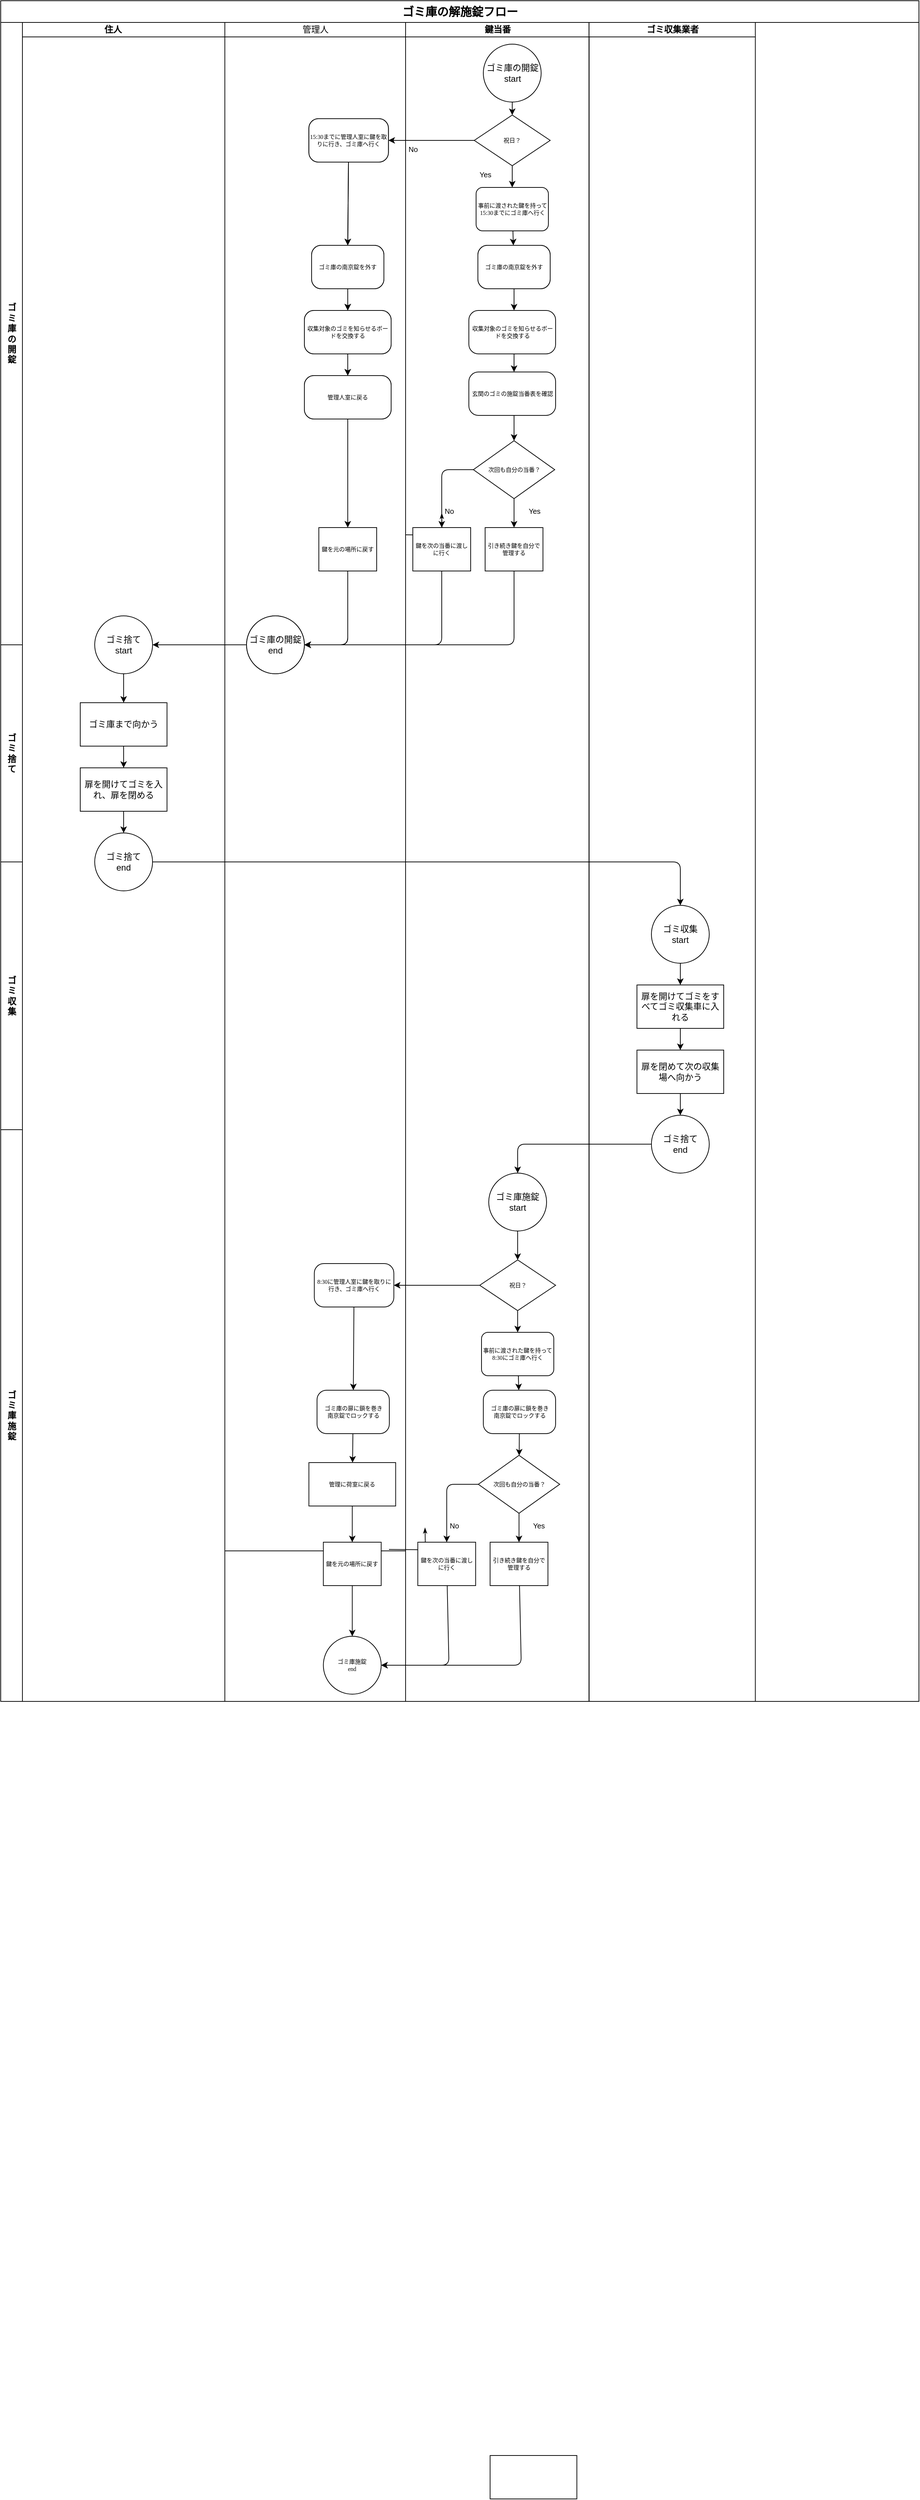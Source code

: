 <mxfile>
    <diagram name="Page-1" id="74e2e168-ea6b-b213-b513-2b3c1d86103e">
        <mxGraphModel dx="1871" dy="1198" grid="1" gridSize="10" guides="1" tooltips="1" connect="1" arrows="1" fold="1" page="1" pageScale="1" pageWidth="1100" pageHeight="850" background="none" math="0" shadow="0">
            <root>
                <mxCell id="0"/>
                <mxCell id="1" parent="0"/>
                <mxCell id="77e6c97f196da883-1" value="&lt;font style=&quot;font-size: 16px;&quot;&gt;ゴミ庫の解施錠フロー&lt;/font&gt;" style="swimlane;html=1;childLayout=stackLayout;startSize=30;rounded=0;shadow=0;labelBackgroundColor=none;strokeWidth=1;fontFamily=Verdana;fontSize=8;align=center;" parent="1" vertex="1">
                    <mxGeometry x="10" y="10" width="1270" height="2350" as="geometry"/>
                </mxCell>
                <mxCell id="77e6c97f196da883-2" value="住人" style="swimlane;html=1;startSize=20;" parent="77e6c97f196da883-1" vertex="1">
                    <mxGeometry y="30" width="310" height="2320" as="geometry"/>
                </mxCell>
                <mxCell id="102" value="扉を開けてゴミを入れ、扉を閉める" style="whiteSpace=wrap;html=1;" vertex="1" parent="77e6c97f196da883-2">
                    <mxGeometry x="110" y="1030" width="120" height="60" as="geometry"/>
                </mxCell>
                <mxCell id="103" value="" style="edgeStyle=none;html=1;" edge="1" parent="77e6c97f196da883-2" source="101" target="102">
                    <mxGeometry relative="1" as="geometry"/>
                </mxCell>
                <mxCell id="101" value="ゴミ庫まで向かう" style="whiteSpace=wrap;html=1;" vertex="1" parent="77e6c97f196da883-2">
                    <mxGeometry x="110" y="940" width="120" height="60" as="geometry"/>
                </mxCell>
                <mxCell id="134" value="" style="edgeStyle=none;html=1;" edge="1" parent="77e6c97f196da883-2" source="133" target="101">
                    <mxGeometry relative="1" as="geometry"/>
                </mxCell>
                <mxCell id="133" value="ゴミ捨て&lt;br&gt;start" style="ellipse;whiteSpace=wrap;html=1;" vertex="1" parent="77e6c97f196da883-2">
                    <mxGeometry x="130" y="820" width="80" height="80" as="geometry"/>
                </mxCell>
                <mxCell id="yHSWQD2_WqVUU6HUphyu-60" value="ゴ&lt;div&gt;ミ&lt;/div&gt;&lt;div&gt;庫&lt;/div&gt;&lt;div&gt;の&lt;/div&gt;&lt;div&gt;開&lt;/div&gt;&lt;div&gt;錠&lt;/div&gt;" style="swimlane;html=1;startSize=860;" parent="77e6c97f196da883-2" vertex="1">
                    <mxGeometry width="30" height="860" as="geometry"/>
                </mxCell>
                <mxCell id="247" value="ゴ&lt;br&gt;ミ&lt;br&gt;捨&lt;br&gt;て" style="swimlane;html=1;startSize=860;" vertex="1" parent="77e6c97f196da883-2">
                    <mxGeometry y="860" width="30" height="300" as="geometry"/>
                </mxCell>
                <mxCell id="248" value="ゴ&lt;br&gt;ミ&lt;br&gt;収&lt;br&gt;集" style="swimlane;html=1;startSize=860;" vertex="1" parent="77e6c97f196da883-2">
                    <mxGeometry y="1160" width="30" height="370" as="geometry"/>
                </mxCell>
                <mxCell id="249" value="ゴ&lt;br&gt;ミ&lt;br&gt;庫&lt;br&gt;施&lt;br&gt;錠" style="swimlane;html=1;startSize=860;" vertex="1" parent="77e6c97f196da883-2">
                    <mxGeometry y="1530" width="30" height="790" as="geometry"/>
                </mxCell>
                <mxCell id="135" value="ゴミ捨て&lt;br&gt;end" style="ellipse;whiteSpace=wrap;html=1;" vertex="1" parent="77e6c97f196da883-2">
                    <mxGeometry x="130" y="1120" width="80" height="80" as="geometry"/>
                </mxCell>
                <mxCell id="136" value="" style="edgeStyle=none;html=1;" edge="1" parent="77e6c97f196da883-2" source="102" target="135">
                    <mxGeometry relative="1" as="geometry"/>
                </mxCell>
                <mxCell id="77e6c97f196da883-3" value="管理人" style="swimlane;html=1;startSize=20;fontStyle=0" parent="77e6c97f196da883-1" vertex="1">
                    <mxGeometry x="310" y="30" width="250" height="2320" as="geometry"/>
                </mxCell>
                <mxCell id="71" value="" style="edgeStyle=none;html=1;entryX=0.5;entryY=0;entryDx=0;entryDy=0;" edge="1" parent="77e6c97f196da883-3" source="77e6c97f196da883-11" target="83">
                    <mxGeometry relative="1" as="geometry">
                        <mxPoint x="170" y="218" as="targetPoint"/>
                    </mxGeometry>
                </mxCell>
                <mxCell id="77e6c97f196da883-11" value="15:30までに管理人室に鍵を取りに行き、ゴミ庫へ行く" style="rounded=1;whiteSpace=wrap;html=1;shadow=0;labelBackgroundColor=none;strokeWidth=1;fontFamily=Verdana;fontSize=8;align=center;arcSize=22;" parent="77e6c97f196da883-3" vertex="1">
                    <mxGeometry x="116.25" y="133" width="110" height="60" as="geometry"/>
                </mxCell>
                <mxCell id="92" value="" style="edgeStyle=none;html=1;entryX=0.5;entryY=0;entryDx=0;entryDy=0;" edge="1" parent="77e6c97f196da883-3" source="83" target="84">
                    <mxGeometry relative="1" as="geometry"/>
                </mxCell>
                <mxCell id="83" value="ゴミ庫の南京錠を外す" style="rounded=1;whiteSpace=wrap;html=1;shadow=0;labelBackgroundColor=none;strokeWidth=1;fontFamily=Verdana;fontSize=8;align=center;arcSize=22;" vertex="1" parent="77e6c97f196da883-3">
                    <mxGeometry x="120" y="308" width="100" height="60" as="geometry"/>
                </mxCell>
                <mxCell id="93" value="" style="edgeStyle=none;html=1;" edge="1" parent="77e6c97f196da883-3" source="84" target="85">
                    <mxGeometry relative="1" as="geometry"/>
                </mxCell>
                <mxCell id="84" value="収集対象のゴミを知らせるボードを交換する" style="whiteSpace=wrap;html=1;fontSize=8;fontFamily=Verdana;rounded=1;shadow=0;labelBackgroundColor=none;strokeWidth=1;arcSize=22;" vertex="1" parent="77e6c97f196da883-3">
                    <mxGeometry x="110" y="398" width="120" height="60" as="geometry"/>
                </mxCell>
                <mxCell id="100" value="" style="edgeStyle=none;html=1;" edge="1" parent="77e6c97f196da883-3" source="85" target="172">
                    <mxGeometry relative="1" as="geometry">
                        <mxPoint x="170" y="578" as="targetPoint"/>
                    </mxGeometry>
                </mxCell>
                <mxCell id="85" value="管理人室に戻る" style="whiteSpace=wrap;html=1;fontSize=8;fontFamily=Verdana;rounded=1;shadow=0;labelBackgroundColor=none;strokeWidth=1;arcSize=22;" vertex="1" parent="77e6c97f196da883-3">
                    <mxGeometry x="110" y="488" width="120" height="60" as="geometry"/>
                </mxCell>
                <mxCell id="111" style="edgeStyle=none;html=1;" edge="1" parent="77e6c97f196da883-3" source="86" target="108">
                    <mxGeometry relative="1" as="geometry">
                        <Array as="points">
                            <mxPoint x="170" y="860"/>
                        </Array>
                    </mxGeometry>
                </mxCell>
                <mxCell id="86" value="引き続き鍵を自分で管理する" style="whiteSpace=wrap;html=1;fontSize=8;fontFamily=Verdana;rounded=1;shadow=0;labelBackgroundColor=none;strokeWidth=1;arcSize=0;" vertex="1" parent="77e6c97f196da883-3">
                    <mxGeometry x="130" y="698" width="80" height="60" as="geometry"/>
                </mxCell>
                <mxCell id="108" value="ゴミ庫の開錠&lt;br&gt;end" style="ellipse;whiteSpace=wrap;html=1;" vertex="1" parent="77e6c97f196da883-3">
                    <mxGeometry x="30" y="820" width="80" height="80" as="geometry"/>
                </mxCell>
                <mxCell id="162" value="管理人" style="swimlane;html=1;startSize=20;fontStyle=0" vertex="1" parent="77e6c97f196da883-3">
                    <mxGeometry width="250" height="2112" as="geometry"/>
                </mxCell>
                <mxCell id="163" value="" style="edgeStyle=none;html=1;entryX=0.5;entryY=0;entryDx=0;entryDy=0;" edge="1" parent="162" source="164" target="166">
                    <mxGeometry relative="1" as="geometry">
                        <mxPoint x="170" y="218" as="targetPoint"/>
                    </mxGeometry>
                </mxCell>
                <mxCell id="164" value="15:30までに管理人室に鍵を取りに行き、ゴミ庫へ行く" style="rounded=1;whiteSpace=wrap;html=1;shadow=0;labelBackgroundColor=none;strokeWidth=1;fontFamily=Verdana;fontSize=8;align=center;arcSize=22;" vertex="1" parent="162">
                    <mxGeometry x="116.25" y="133" width="110" height="60" as="geometry"/>
                </mxCell>
                <mxCell id="165" value="" style="edgeStyle=none;html=1;entryX=0.5;entryY=0;entryDx=0;entryDy=0;" edge="1" parent="162" source="166" target="168">
                    <mxGeometry relative="1" as="geometry"/>
                </mxCell>
                <mxCell id="166" value="ゴミ庫の南京錠を外す" style="rounded=1;whiteSpace=wrap;html=1;shadow=0;labelBackgroundColor=none;strokeWidth=1;fontFamily=Verdana;fontSize=8;align=center;arcSize=22;" vertex="1" parent="162">
                    <mxGeometry x="120" y="308" width="100" height="60" as="geometry"/>
                </mxCell>
                <mxCell id="167" value="" style="edgeStyle=none;html=1;" edge="1" parent="162" source="168" target="170">
                    <mxGeometry relative="1" as="geometry"/>
                </mxCell>
                <mxCell id="168" value="収集対象のゴミを知らせるボードを交換する" style="whiteSpace=wrap;html=1;fontSize=8;fontFamily=Verdana;rounded=1;shadow=0;labelBackgroundColor=none;strokeWidth=1;arcSize=22;" vertex="1" parent="162">
                    <mxGeometry x="110" y="398" width="120" height="60" as="geometry"/>
                </mxCell>
                <mxCell id="170" value="管理人室に戻る" style="whiteSpace=wrap;html=1;fontSize=8;fontFamily=Verdana;rounded=1;shadow=0;labelBackgroundColor=none;strokeWidth=1;arcSize=22;" vertex="1" parent="162">
                    <mxGeometry x="110" y="488" width="120" height="60" as="geometry"/>
                </mxCell>
                <mxCell id="171" style="edgeStyle=none;html=1;" edge="1" parent="162" source="172" target="180">
                    <mxGeometry relative="1" as="geometry">
                        <Array as="points">
                            <mxPoint x="170" y="860"/>
                        </Array>
                    </mxGeometry>
                </mxCell>
                <mxCell id="172" value="鍵を元の場所に戻す" style="whiteSpace=wrap;html=1;fontSize=8;fontFamily=Verdana;rounded=1;shadow=0;labelBackgroundColor=none;strokeWidth=1;arcSize=0;" vertex="1" parent="162">
                    <mxGeometry x="130" y="698" width="80" height="60" as="geometry"/>
                </mxCell>
                <mxCell id="180" value="ゴミ庫の開錠&lt;br&gt;end" style="ellipse;whiteSpace=wrap;html=1;" vertex="1" parent="162">
                    <mxGeometry x="30" y="820" width="80" height="80" as="geometry"/>
                </mxCell>
                <mxCell id="238" value="管理に荷室に戻る" style="whiteSpace=wrap;html=1;fontSize=8;fontFamily=Verdana;rounded=1;shadow=0;labelBackgroundColor=none;strokeWidth=1;arcSize=0;" vertex="1" parent="162">
                    <mxGeometry x="116.25" y="1990" width="120" height="60" as="geometry"/>
                </mxCell>
                <mxCell id="228" value="鍵を元の場所に戻す" style="whiteSpace=wrap;html=1;fontSize=8;fontFamily=Verdana;rounded=1;shadow=0;labelBackgroundColor=none;strokeWidth=1;arcSize=0;" vertex="1" parent="77e6c97f196da883-3">
                    <mxGeometry x="136.25" y="2100" width="80" height="60" as="geometry"/>
                </mxCell>
                <mxCell id="240" value="" style="edgeStyle=none;html=1;" edge="1" parent="77e6c97f196da883-3" source="238" target="228">
                    <mxGeometry relative="1" as="geometry"/>
                </mxCell>
                <mxCell id="241" value="ゴミ庫施錠&lt;br&gt;end" style="ellipse;whiteSpace=wrap;html=1;fontSize=8;fontFamily=Verdana;rounded=1;shadow=0;labelBackgroundColor=none;strokeWidth=1;arcSize=0;" vertex="1" parent="77e6c97f196da883-3">
                    <mxGeometry x="136.25" y="2230" width="80" height="80" as="geometry"/>
                </mxCell>
                <mxCell id="242" value="" style="edgeStyle=none;html=1;" edge="1" parent="77e6c97f196da883-3" source="228" target="241">
                    <mxGeometry relative="1" as="geometry"/>
                </mxCell>
                <mxCell id="107ba76e4e335f99-3" style="edgeStyle=orthogonalEdgeStyle;rounded=1;html=1;labelBackgroundColor=none;startArrow=none;startFill=0;startSize=5;endArrow=classicThin;endFill=1;endSize=5;jettySize=auto;orthogonalLoop=1;strokeColor=#000000;strokeWidth=1;fontFamily=Verdana;fontSize=8;fontColor=#000000;" parent="77e6c97f196da883-1" edge="1">
                    <mxGeometry relative="1" as="geometry">
                        <mxPoint x="560" y="738" as="sourcePoint"/>
                        <mxPoint x="610" y="708" as="targetPoint"/>
                    </mxGeometry>
                </mxCell>
                <mxCell id="45" value="" style="edgeStyle=none;html=1;fontSize=10;" parent="77e6c97f196da883-1" source="42" target="77e6c97f196da883-11" edge="1">
                    <mxGeometry relative="1" as="geometry"/>
                </mxCell>
                <mxCell id="77e6c97f196da883-4" value="鍵当番" style="swimlane;html=1;startSize=20;" parent="77e6c97f196da883-1" vertex="1">
                    <mxGeometry x="560" y="30" width="253.75" height="2320" as="geometry"/>
                </mxCell>
                <mxCell id="50" value="" style="edgeStyle=none;html=1;" edge="1" parent="77e6c97f196da883-4" source="77e6c97f196da883-12" target="49">
                    <mxGeometry relative="1" as="geometry"/>
                </mxCell>
                <mxCell id="77e6c97f196da883-12" value="事前に渡された鍵を持って15:30までにゴミ庫へ行く" style="rounded=1;whiteSpace=wrap;html=1;shadow=0;labelBackgroundColor=none;strokeWidth=1;fontFamily=Verdana;fontSize=8;align=center;" parent="77e6c97f196da883-4" vertex="1">
                    <mxGeometry x="97.5" y="228" width="100" height="60" as="geometry"/>
                </mxCell>
                <mxCell id="42" value="祝日？" style="rhombus;whiteSpace=wrap;html=1;fontSize=8;fontFamily=Verdana;rounded=1;shadow=0;labelBackgroundColor=none;strokeWidth=1;arcSize=0;" parent="77e6c97f196da883-4" vertex="1">
                    <mxGeometry x="95" y="128" width="105" height="70" as="geometry"/>
                </mxCell>
                <mxCell id="43" value="" style="edgeStyle=none;html=1;fontSize=16;" parent="77e6c97f196da883-4" source="42" target="77e6c97f196da883-12" edge="1">
                    <mxGeometry relative="1" as="geometry"/>
                </mxCell>
                <mxCell id="44" value="&lt;font style=&quot;font-size: 10px;&quot;&gt;Yes&lt;/font&gt;" style="text;html=1;align=center;verticalAlign=middle;resizable=0;points=[];autosize=1;strokeColor=none;fillColor=none;fontSize=16;" parent="77e6c97f196da883-4" vertex="1">
                    <mxGeometry x="90" y="193" width="40" height="30" as="geometry"/>
                </mxCell>
                <mxCell id="68" value="" style="edgeStyle=none;html=1;" edge="1" parent="77e6c97f196da883-4" source="49">
                    <mxGeometry relative="1" as="geometry">
                        <mxPoint x="150" y="398" as="targetPoint"/>
                    </mxGeometry>
                </mxCell>
                <mxCell id="49" value="ゴミ庫の南京錠を外す" style="rounded=1;whiteSpace=wrap;html=1;shadow=0;labelBackgroundColor=none;strokeWidth=1;fontFamily=Verdana;fontSize=8;align=center;arcSize=22;" vertex="1" parent="77e6c97f196da883-4">
                    <mxGeometry x="100" y="308" width="100" height="60" as="geometry"/>
                </mxCell>
                <mxCell id="58" value="" style="edgeStyle=none;html=1;" edge="1" parent="77e6c97f196da883-4">
                    <mxGeometry relative="1" as="geometry">
                        <mxPoint x="150" y="458" as="sourcePoint"/>
                        <mxPoint x="150" y="483" as="targetPoint"/>
                    </mxGeometry>
                </mxCell>
                <mxCell id="51" value="収集対象のゴミを知らせるボードを交換する" style="whiteSpace=wrap;html=1;fontSize=8;fontFamily=Verdana;rounded=1;shadow=0;labelBackgroundColor=none;strokeWidth=1;arcSize=22;" vertex="1" parent="77e6c97f196da883-4">
                    <mxGeometry x="87.5" y="398" width="120" height="60" as="geometry"/>
                </mxCell>
                <mxCell id="60" value="" style="edgeStyle=none;html=1;" edge="1" parent="77e6c97f196da883-4">
                    <mxGeometry relative="1" as="geometry">
                        <mxPoint x="150" y="543" as="sourcePoint"/>
                        <mxPoint x="150" y="578" as="targetPoint"/>
                    </mxGeometry>
                </mxCell>
                <mxCell id="57" value="玄関のゴミの施錠当番表を確認" style="whiteSpace=wrap;html=1;fontSize=8;fontFamily=Verdana;rounded=1;shadow=0;labelBackgroundColor=none;strokeWidth=1;arcSize=22;" vertex="1" parent="77e6c97f196da883-4">
                    <mxGeometry x="87.5" y="483" width="120" height="60" as="geometry"/>
                </mxCell>
                <mxCell id="77" value="" style="edgeStyle=none;html=1;" edge="1" parent="77e6c97f196da883-4" target="61">
                    <mxGeometry relative="1" as="geometry">
                        <mxPoint x="150" y="658" as="sourcePoint"/>
                    </mxGeometry>
                </mxCell>
                <mxCell id="59" value="次回も自分の当番？" style="rhombus;whiteSpace=wrap;html=1;fontSize=8;fontFamily=Verdana;rounded=1;shadow=0;labelBackgroundColor=none;strokeWidth=1;arcSize=0;" vertex="1" parent="77e6c97f196da883-4">
                    <mxGeometry x="93.75" y="578" width="112.5" height="80" as="geometry"/>
                </mxCell>
                <mxCell id="61" value="引き続き鍵を自分で管理する" style="whiteSpace=wrap;html=1;fontSize=8;fontFamily=Verdana;rounded=1;shadow=0;labelBackgroundColor=none;strokeWidth=1;arcSize=0;" vertex="1" parent="77e6c97f196da883-4">
                    <mxGeometry x="110" y="698" width="80" height="60" as="geometry"/>
                </mxCell>
                <mxCell id="66" value="&lt;font style=&quot;font-size: 10px;&quot;&gt;Yes&lt;/font&gt;" style="text;html=1;align=center;verticalAlign=middle;resizable=0;points=[];autosize=1;strokeColor=none;fillColor=none;fontSize=16;" vertex="1" parent="77e6c97f196da883-4">
                    <mxGeometry x="157.5" y="658" width="40" height="30" as="geometry"/>
                </mxCell>
                <mxCell id="63" value="鍵を次の当番に渡しに行く" style="whiteSpace=wrap;html=1;fontSize=8;fontFamily=Verdana;rounded=1;shadow=0;labelBackgroundColor=none;strokeWidth=1;arcSize=0;" vertex="1" parent="77e6c97f196da883-4">
                    <mxGeometry x="10" y="698" width="80" height="60" as="geometry"/>
                </mxCell>
                <mxCell id="64" value="" style="edgeStyle=none;html=1;entryX=0.5;entryY=0;entryDx=0;entryDy=0;" edge="1" parent="77e6c97f196da883-4" target="63">
                    <mxGeometry relative="1" as="geometry">
                        <mxPoint x="93.75" y="618" as="sourcePoint"/>
                        <mxPoint x="-70" y="648" as="targetPoint"/>
                        <Array as="points">
                            <mxPoint x="50" y="618"/>
                        </Array>
                    </mxGeometry>
                </mxCell>
                <mxCell id="80" value="ゴミ庫の南京錠を外す" style="rounded=1;whiteSpace=wrap;html=1;shadow=0;labelBackgroundColor=none;strokeWidth=1;fontFamily=Verdana;fontSize=8;align=center;arcSize=22;" vertex="1" parent="77e6c97f196da883-4">
                    <mxGeometry x="100" y="308" width="100" height="60" as="geometry"/>
                </mxCell>
                <mxCell id="65" value="&lt;font style=&quot;font-size: 10px;&quot;&gt;No&lt;/font&gt;" style="text;html=1;align=center;verticalAlign=middle;resizable=0;points=[];autosize=1;strokeColor=none;fillColor=none;fontSize=16;" vertex="1" parent="77e6c97f196da883-4">
                    <mxGeometry x="40" y="658" width="40" height="30" as="geometry"/>
                </mxCell>
                <mxCell id="46" value="&lt;font style=&quot;font-size: 10px;&quot;&gt;No&lt;/font&gt;" style="text;html=1;align=center;verticalAlign=middle;resizable=0;points=[];autosize=1;strokeColor=none;fillColor=none;fontSize=16;" vertex="1" parent="77e6c97f196da883-4">
                    <mxGeometry x="-10" y="158" width="40" height="30" as="geometry"/>
                </mxCell>
                <mxCell id="107" value="" style="edgeStyle=none;html=1;entryX=0.5;entryY=0;entryDx=0;entryDy=0;" edge="1" parent="77e6c97f196da883-4" source="106" target="42">
                    <mxGeometry relative="1" as="geometry"/>
                </mxCell>
                <mxCell id="106" value="ゴミ庫の開錠&lt;br&gt;start" style="ellipse;whiteSpace=wrap;html=1;" vertex="1" parent="77e6c97f196da883-4">
                    <mxGeometry x="107.5" y="30" width="80" height="80" as="geometry"/>
                </mxCell>
                <mxCell id="150" value="" style="whiteSpace=wrap;html=1;" vertex="1" parent="77e6c97f196da883-4">
                    <mxGeometry x="116.88" y="3362" width="120" height="60" as="geometry"/>
                </mxCell>
                <mxCell id="161" value="" style="edgeStyle=none;html=1;" edge="1" parent="77e6c97f196da883-4" source="151" target="155">
                    <mxGeometry relative="1" as="geometry"/>
                </mxCell>
                <mxCell id="151" value="8:30に管理人室に鍵を取りに行き、ゴミ庫へ行く" style="rounded=1;whiteSpace=wrap;html=1;shadow=0;labelBackgroundColor=none;strokeWidth=1;fontFamily=Verdana;fontSize=8;align=center;arcSize=22;" vertex="1" parent="77e6c97f196da883-4">
                    <mxGeometry x="-126.25" y="1715" width="110" height="60" as="geometry"/>
                </mxCell>
                <mxCell id="156" value="" style="edgeStyle=none;html=1;" edge="1" parent="77e6c97f196da883-4" source="152" target="151">
                    <mxGeometry relative="1" as="geometry"/>
                </mxCell>
                <mxCell id="157" value="" style="edgeStyle=none;html=1;entryX=0.5;entryY=0;entryDx=0;entryDy=0;" edge="1" parent="77e6c97f196da883-4" source="152" target="153">
                    <mxGeometry relative="1" as="geometry">
                        <mxPoint x="155" y="1800" as="targetPoint"/>
                    </mxGeometry>
                </mxCell>
                <mxCell id="152" value="祝日？" style="rhombus;whiteSpace=wrap;html=1;fontSize=8;fontFamily=Verdana;rounded=1;shadow=0;labelBackgroundColor=none;strokeWidth=1;arcSize=0;" vertex="1" parent="77e6c97f196da883-4">
                    <mxGeometry x="102.5" y="1710" width="105" height="70" as="geometry"/>
                </mxCell>
                <mxCell id="160" value="" style="edgeStyle=none;html=1;" edge="1" parent="77e6c97f196da883-4" source="153" target="154">
                    <mxGeometry relative="1" as="geometry"/>
                </mxCell>
                <mxCell id="153" value="事前に渡された鍵を持って8:30にゴミ庫へ行く" style="rounded=1;whiteSpace=wrap;html=1;shadow=0;labelBackgroundColor=none;strokeWidth=1;fontFamily=Verdana;fontSize=8;align=center;" vertex="1" parent="77e6c97f196da883-4">
                    <mxGeometry x="105" y="1810" width="100" height="60" as="geometry"/>
                </mxCell>
                <mxCell id="237" value="" style="edgeStyle=none;html=1;" edge="1" parent="77e6c97f196da883-4" source="154" target="231">
                    <mxGeometry relative="1" as="geometry"/>
                </mxCell>
                <mxCell id="154" value="ゴミ庫の扉に鎖を巻き&lt;br&gt;南京錠でロックする" style="rounded=1;whiteSpace=wrap;html=1;shadow=0;labelBackgroundColor=none;strokeWidth=1;fontFamily=Verdana;fontSize=8;align=center;arcSize=22;" vertex="1" parent="77e6c97f196da883-4">
                    <mxGeometry x="107.5" y="1890" width="100" height="60" as="geometry"/>
                </mxCell>
                <mxCell id="155" value="ゴミ庫の扉に鎖を巻き&lt;br&gt;南京錠でロックする" style="rounded=1;whiteSpace=wrap;html=1;shadow=0;labelBackgroundColor=none;strokeWidth=1;fontFamily=Verdana;fontSize=8;align=center;arcSize=22;" vertex="1" parent="77e6c97f196da883-4">
                    <mxGeometry x="-122.5" y="1890" width="100" height="60" as="geometry"/>
                </mxCell>
                <mxCell id="146" value="ゴミ庫施錠&lt;br&gt;start" style="ellipse;whiteSpace=wrap;html=1;" vertex="1" parent="77e6c97f196da883-4">
                    <mxGeometry x="115" y="1590" width="80" height="80" as="geometry"/>
                </mxCell>
                <mxCell id="149" value="" style="edgeStyle=none;html=1;" edge="1" parent="77e6c97f196da883-4" source="146" target="152">
                    <mxGeometry relative="1" as="geometry">
                        <mxPoint x="160" y="1710" as="targetPoint"/>
                    </mxGeometry>
                </mxCell>
                <mxCell id="229" style="edgeStyle=orthogonalEdgeStyle;rounded=1;html=1;labelBackgroundColor=none;startArrow=none;startFill=0;startSize=5;endArrow=classicThin;endFill=1;endSize=5;jettySize=auto;orthogonalLoop=1;strokeColor=#000000;strokeWidth=1;fontFamily=Verdana;fontSize=8;fontColor=#000000;" edge="1" parent="77e6c97f196da883-4">
                    <mxGeometry relative="1" as="geometry">
                        <mxPoint x="-23.12" y="2110" as="sourcePoint"/>
                        <mxPoint x="26.88" y="2080" as="targetPoint"/>
                    </mxGeometry>
                </mxCell>
                <mxCell id="230" value="" style="edgeStyle=none;html=1;" edge="1" target="232" parent="77e6c97f196da883-4">
                    <mxGeometry relative="1" as="geometry">
                        <mxPoint x="156.88" y="2060" as="sourcePoint"/>
                    </mxGeometry>
                </mxCell>
                <mxCell id="231" value="次回も自分の当番？" style="rhombus;whiteSpace=wrap;html=1;fontSize=8;fontFamily=Verdana;rounded=1;shadow=0;labelBackgroundColor=none;strokeWidth=1;arcSize=0;" vertex="1" parent="77e6c97f196da883-4">
                    <mxGeometry x="100.63" y="1980" width="112.5" height="80" as="geometry"/>
                </mxCell>
                <mxCell id="232" value="引き続き鍵を自分で管理する" style="whiteSpace=wrap;html=1;fontSize=8;fontFamily=Verdana;rounded=1;shadow=0;labelBackgroundColor=none;strokeWidth=1;arcSize=0;" vertex="1" parent="77e6c97f196da883-4">
                    <mxGeometry x="116.88" y="2100" width="80" height="60" as="geometry"/>
                </mxCell>
                <mxCell id="233" value="&lt;font style=&quot;font-size: 10px;&quot;&gt;Yes&lt;/font&gt;" style="text;html=1;align=center;verticalAlign=middle;resizable=0;points=[];autosize=1;strokeColor=none;fillColor=none;fontSize=16;" vertex="1" parent="77e6c97f196da883-4">
                    <mxGeometry x="164.38" y="2060" width="40" height="30" as="geometry"/>
                </mxCell>
                <mxCell id="234" value="鍵を次の当番に渡しに行く" style="whiteSpace=wrap;html=1;fontSize=8;fontFamily=Verdana;rounded=1;shadow=0;labelBackgroundColor=none;strokeWidth=1;arcSize=0;" vertex="1" parent="77e6c97f196da883-4">
                    <mxGeometry x="16.88" y="2100" width="80" height="60" as="geometry"/>
                </mxCell>
                <mxCell id="235" value="" style="edgeStyle=none;html=1;entryX=0.5;entryY=0;entryDx=0;entryDy=0;" edge="1" target="234" parent="77e6c97f196da883-4">
                    <mxGeometry relative="1" as="geometry">
                        <mxPoint x="100.63" y="2020" as="sourcePoint"/>
                        <mxPoint x="-663.12" y="2010" as="targetPoint"/>
                        <Array as="points">
                            <mxPoint x="56.88" y="2020"/>
                        </Array>
                    </mxGeometry>
                </mxCell>
                <mxCell id="236" value="&lt;font style=&quot;font-size: 10px;&quot;&gt;No&lt;/font&gt;" style="text;html=1;align=center;verticalAlign=middle;resizable=0;points=[];autosize=1;strokeColor=none;fillColor=none;fontSize=16;" vertex="1" parent="77e6c97f196da883-4">
                    <mxGeometry x="46.88" y="2060" width="40" height="30" as="geometry"/>
                </mxCell>
                <mxCell id="36" value="ゴミ収集業者" style="swimlane;html=1;startSize=20;" parent="77e6c97f196da883-1" vertex="1">
                    <mxGeometry x="813.75" y="30" width="230" height="2320" as="geometry"/>
                </mxCell>
                <mxCell id="40" style="edgeStyle=orthogonalEdgeStyle;rounded=1;html=1;labelBackgroundColor=none;startArrow=none;startFill=0;startSize=5;endArrow=classicThin;endFill=1;endSize=5;jettySize=auto;orthogonalLoop=1;strokeWidth=1;fontFamily=Verdana;fontSize=8" parent="36" target="38" edge="1">
                    <mxGeometry relative="1" as="geometry">
                        <mxPoint x="80" y="215" as="sourcePoint"/>
                    </mxGeometry>
                </mxCell>
                <mxCell id="104" value="" style="edgeStyle=none;orthogonalLoop=1;jettySize=auto;html=1;exitX=0;exitY=0.5;exitDx=0;exitDy=0;entryX=1;entryY=0.5;entryDx=0;entryDy=0;" edge="1" parent="77e6c97f196da883-1" source="108" target="133">
                    <mxGeometry width="100" relative="1" as="geometry">
                        <mxPoint x="230" y="650" as="sourcePoint"/>
                        <mxPoint x="330" y="650" as="targetPoint"/>
                        <Array as="points">
                            <mxPoint x="280" y="890"/>
                        </Array>
                    </mxGeometry>
                </mxCell>
                <mxCell id="112" style="edgeStyle=none;html=1;" edge="1" parent="77e6c97f196da883-1" source="63" target="108">
                    <mxGeometry relative="1" as="geometry">
                        <Array as="points">
                            <mxPoint x="610" y="890"/>
                        </Array>
                    </mxGeometry>
                </mxCell>
                <mxCell id="113" style="edgeStyle=none;html=1;entryX=1;entryY=0.5;entryDx=0;entryDy=0;" edge="1" parent="77e6c97f196da883-1" source="61" target="108">
                    <mxGeometry relative="1" as="geometry">
                        <Array as="points">
                            <mxPoint x="710" y="890"/>
                        </Array>
                    </mxGeometry>
                </mxCell>
                <mxCell id="239" value="" style="edgeStyle=none;html=1;" edge="1" parent="77e6c97f196da883-1" source="155" target="238">
                    <mxGeometry relative="1" as="geometry"/>
                </mxCell>
                <mxCell id="243" style="edgeStyle=none;html=1;entryX=1;entryY=0.5;entryDx=0;entryDy=0;" edge="1" parent="77e6c97f196da883-1" source="234" target="241">
                    <mxGeometry relative="1" as="geometry">
                        <mxPoint x="580" y="2300" as="targetPoint"/>
                        <Array as="points">
                            <mxPoint x="620" y="2300"/>
                        </Array>
                    </mxGeometry>
                </mxCell>
                <mxCell id="244" style="edgeStyle=none;html=1;entryX=1;entryY=0.5;entryDx=0;entryDy=0;" edge="1" parent="77e6c97f196da883-1" source="232" target="241">
                    <mxGeometry relative="1" as="geometry">
                        <mxPoint x="580" y="2300" as="targetPoint"/>
                        <Array as="points">
                            <mxPoint x="720" y="2300"/>
                        </Array>
                    </mxGeometry>
                </mxCell>
                <mxCell id="56" value="" style="edgeStyle=none;html=1;" edge="1" parent="1" source="38">
                    <mxGeometry relative="1" as="geometry">
                        <mxPoint x="890" y="200" as="targetPoint"/>
                    </mxGeometry>
                </mxCell>
                <mxCell id="138" style="edgeStyle=none;html=1;entryX=0.5;entryY=0;entryDx=0;entryDy=0;" edge="1" parent="1" source="135" target="137">
                    <mxGeometry relative="1" as="geometry">
                        <Array as="points">
                            <mxPoint x="950" y="1200"/>
                            <mxPoint x="950" y="1230"/>
                        </Array>
                    </mxGeometry>
                </mxCell>
                <mxCell id="142" value="" style="edgeStyle=none;html=1;entryX=0.5;entryY=0;entryDx=0;entryDy=0;" edge="1" parent="1" source="137" target="139">
                    <mxGeometry relative="1" as="geometry"/>
                </mxCell>
                <mxCell id="137" value="ゴミ収集&lt;br&gt;start" style="ellipse;whiteSpace=wrap;html=1;" vertex="1" parent="1">
                    <mxGeometry x="910" y="1260" width="80" height="80" as="geometry"/>
                </mxCell>
                <mxCell id="143" value="" style="edgeStyle=none;html=1;entryX=0.5;entryY=0;entryDx=0;entryDy=0;" edge="1" parent="1" source="139" target="140">
                    <mxGeometry relative="1" as="geometry"/>
                </mxCell>
                <mxCell id="139" value="扉を開けてゴミをすべてゴミ収集車に入れる" style="whiteSpace=wrap;html=1;" vertex="1" parent="1">
                    <mxGeometry x="890" y="1370" width="120" height="60" as="geometry"/>
                </mxCell>
                <mxCell id="145" value="" style="edgeStyle=none;html=1;" edge="1" parent="1" source="140" target="141">
                    <mxGeometry relative="1" as="geometry"/>
                </mxCell>
                <mxCell id="140" value="扉を閉めて次の収集場へ向かう" style="whiteSpace=wrap;html=1;" vertex="1" parent="1">
                    <mxGeometry x="890" y="1460" width="120" height="60" as="geometry"/>
                </mxCell>
                <mxCell id="147" value="" style="edgeStyle=none;html=1;" edge="1" parent="1" source="141" target="146">
                    <mxGeometry relative="1" as="geometry">
                        <Array as="points">
                            <mxPoint x="725" y="1590"/>
                        </Array>
                    </mxGeometry>
                </mxCell>
                <mxCell id="141" value="ゴミ捨て&lt;br&gt;end" style="ellipse;whiteSpace=wrap;html=1;" vertex="1" parent="1">
                    <mxGeometry x="910" y="1550" width="80" height="80" as="geometry"/>
                </mxCell>
            </root>
        </mxGraphModel>
    </diagram>
</mxfile>